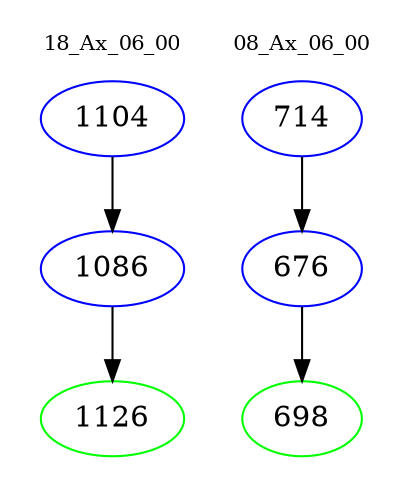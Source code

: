 digraph{
subgraph cluster_0 {
color = white
label = "18_Ax_06_00";
fontsize=10;
T0_1104 [label="1104", color="blue"]
T0_1104 -> T0_1086 [color="black"]
T0_1086 [label="1086", color="blue"]
T0_1086 -> T0_1126 [color="black"]
T0_1126 [label="1126", color="green"]
}
subgraph cluster_1 {
color = white
label = "08_Ax_06_00";
fontsize=10;
T1_714 [label="714", color="blue"]
T1_714 -> T1_676 [color="black"]
T1_676 [label="676", color="blue"]
T1_676 -> T1_698 [color="black"]
T1_698 [label="698", color="green"]
}
}
